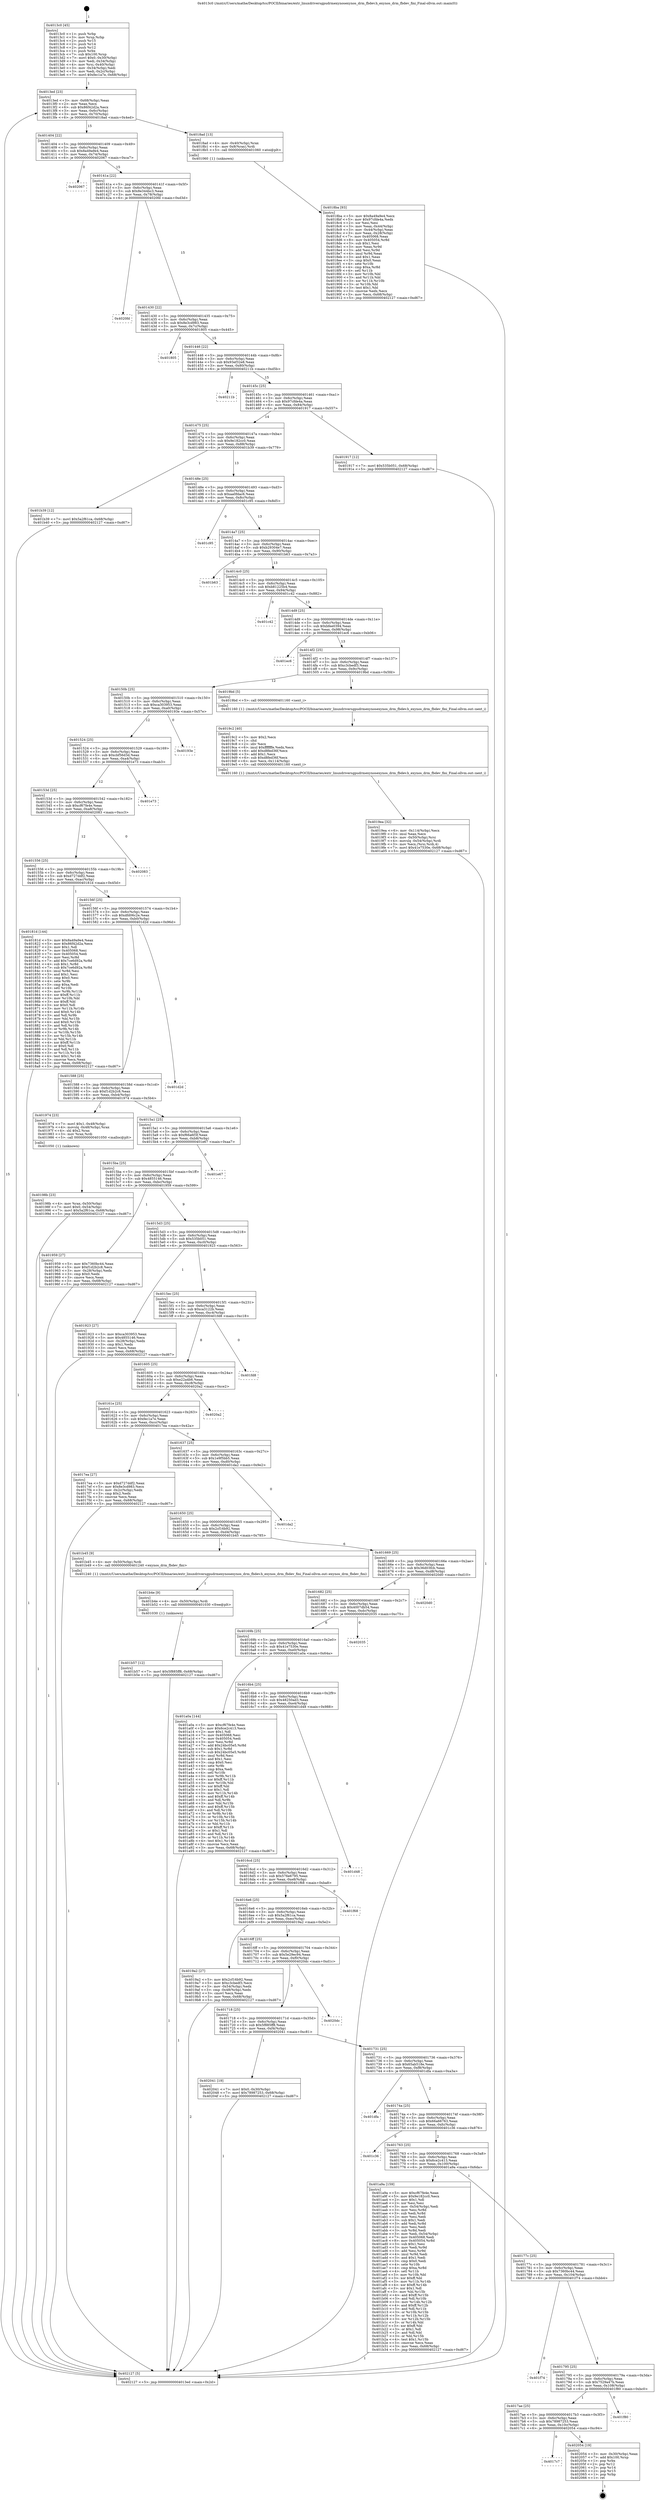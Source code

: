digraph "0x4013c0" {
  label = "0x4013c0 (/mnt/c/Users/mathe/Desktop/tcc/POCII/binaries/extr_linuxdriversgpudrmexynosexynos_drm_fbdev.h_exynos_drm_fbdev_fini_Final-ollvm.out::main(0))"
  labelloc = "t"
  node[shape=record]

  Entry [label="",width=0.3,height=0.3,shape=circle,fillcolor=black,style=filled]
  "0x4013ed" [label="{
     0x4013ed [23]\l
     | [instrs]\l
     &nbsp;&nbsp;0x4013ed \<+3\>: mov -0x68(%rbp),%eax\l
     &nbsp;&nbsp;0x4013f0 \<+2\>: mov %eax,%ecx\l
     &nbsp;&nbsp;0x4013f2 \<+6\>: sub $0x86f42d2a,%ecx\l
     &nbsp;&nbsp;0x4013f8 \<+3\>: mov %eax,-0x6c(%rbp)\l
     &nbsp;&nbsp;0x4013fb \<+3\>: mov %ecx,-0x70(%rbp)\l
     &nbsp;&nbsp;0x4013fe \<+6\>: je 00000000004018ad \<main+0x4ed\>\l
  }"]
  "0x4018ad" [label="{
     0x4018ad [13]\l
     | [instrs]\l
     &nbsp;&nbsp;0x4018ad \<+4\>: mov -0x40(%rbp),%rax\l
     &nbsp;&nbsp;0x4018b1 \<+4\>: mov 0x8(%rax),%rdi\l
     &nbsp;&nbsp;0x4018b5 \<+5\>: call 0000000000401060 \<atoi@plt\>\l
     | [calls]\l
     &nbsp;&nbsp;0x401060 \{1\} (unknown)\l
  }"]
  "0x401404" [label="{
     0x401404 [22]\l
     | [instrs]\l
     &nbsp;&nbsp;0x401404 \<+5\>: jmp 0000000000401409 \<main+0x49\>\l
     &nbsp;&nbsp;0x401409 \<+3\>: mov -0x6c(%rbp),%eax\l
     &nbsp;&nbsp;0x40140c \<+5\>: sub $0x8a49a9e4,%eax\l
     &nbsp;&nbsp;0x401411 \<+3\>: mov %eax,-0x74(%rbp)\l
     &nbsp;&nbsp;0x401414 \<+6\>: je 0000000000402067 \<main+0xca7\>\l
  }"]
  Exit [label="",width=0.3,height=0.3,shape=circle,fillcolor=black,style=filled,peripheries=2]
  "0x402067" [label="{
     0x402067\l
  }", style=dashed]
  "0x40141a" [label="{
     0x40141a [22]\l
     | [instrs]\l
     &nbsp;&nbsp;0x40141a \<+5\>: jmp 000000000040141f \<main+0x5f\>\l
     &nbsp;&nbsp;0x40141f \<+3\>: mov -0x6c(%rbp),%eax\l
     &nbsp;&nbsp;0x401422 \<+5\>: sub $0x8e344bc3,%eax\l
     &nbsp;&nbsp;0x401427 \<+3\>: mov %eax,-0x78(%rbp)\l
     &nbsp;&nbsp;0x40142a \<+6\>: je 00000000004020fd \<main+0xd3d\>\l
  }"]
  "0x4017c7" [label="{
     0x4017c7\l
  }", style=dashed]
  "0x4020fd" [label="{
     0x4020fd\l
  }", style=dashed]
  "0x401430" [label="{
     0x401430 [22]\l
     | [instrs]\l
     &nbsp;&nbsp;0x401430 \<+5\>: jmp 0000000000401435 \<main+0x75\>\l
     &nbsp;&nbsp;0x401435 \<+3\>: mov -0x6c(%rbp),%eax\l
     &nbsp;&nbsp;0x401438 \<+5\>: sub $0x8e3cd983,%eax\l
     &nbsp;&nbsp;0x40143d \<+3\>: mov %eax,-0x7c(%rbp)\l
     &nbsp;&nbsp;0x401440 \<+6\>: je 0000000000401805 \<main+0x445\>\l
  }"]
  "0x402054" [label="{
     0x402054 [19]\l
     | [instrs]\l
     &nbsp;&nbsp;0x402054 \<+3\>: mov -0x30(%rbp),%eax\l
     &nbsp;&nbsp;0x402057 \<+7\>: add $0x100,%rsp\l
     &nbsp;&nbsp;0x40205e \<+1\>: pop %rbx\l
     &nbsp;&nbsp;0x40205f \<+2\>: pop %r12\l
     &nbsp;&nbsp;0x402061 \<+2\>: pop %r14\l
     &nbsp;&nbsp;0x402063 \<+2\>: pop %r15\l
     &nbsp;&nbsp;0x402065 \<+1\>: pop %rbp\l
     &nbsp;&nbsp;0x402066 \<+1\>: ret\l
  }"]
  "0x401805" [label="{
     0x401805\l
  }", style=dashed]
  "0x401446" [label="{
     0x401446 [22]\l
     | [instrs]\l
     &nbsp;&nbsp;0x401446 \<+5\>: jmp 000000000040144b \<main+0x8b\>\l
     &nbsp;&nbsp;0x40144b \<+3\>: mov -0x6c(%rbp),%eax\l
     &nbsp;&nbsp;0x40144e \<+5\>: sub $0x93ef32e8,%eax\l
     &nbsp;&nbsp;0x401453 \<+3\>: mov %eax,-0x80(%rbp)\l
     &nbsp;&nbsp;0x401456 \<+6\>: je 000000000040211b \<main+0xd5b\>\l
  }"]
  "0x4017ae" [label="{
     0x4017ae [25]\l
     | [instrs]\l
     &nbsp;&nbsp;0x4017ae \<+5\>: jmp 00000000004017b3 \<main+0x3f3\>\l
     &nbsp;&nbsp;0x4017b3 \<+3\>: mov -0x6c(%rbp),%eax\l
     &nbsp;&nbsp;0x4017b6 \<+5\>: sub $0x78987253,%eax\l
     &nbsp;&nbsp;0x4017bb \<+6\>: mov %eax,-0x10c(%rbp)\l
     &nbsp;&nbsp;0x4017c1 \<+6\>: je 0000000000402054 \<main+0xc94\>\l
  }"]
  "0x40211b" [label="{
     0x40211b\l
  }", style=dashed]
  "0x40145c" [label="{
     0x40145c [25]\l
     | [instrs]\l
     &nbsp;&nbsp;0x40145c \<+5\>: jmp 0000000000401461 \<main+0xa1\>\l
     &nbsp;&nbsp;0x401461 \<+3\>: mov -0x6c(%rbp),%eax\l
     &nbsp;&nbsp;0x401464 \<+5\>: sub $0x97cfde4a,%eax\l
     &nbsp;&nbsp;0x401469 \<+6\>: mov %eax,-0x84(%rbp)\l
     &nbsp;&nbsp;0x40146f \<+6\>: je 0000000000401917 \<main+0x557\>\l
  }"]
  "0x401f80" [label="{
     0x401f80\l
  }", style=dashed]
  "0x401917" [label="{
     0x401917 [12]\l
     | [instrs]\l
     &nbsp;&nbsp;0x401917 \<+7\>: movl $0x535b051,-0x68(%rbp)\l
     &nbsp;&nbsp;0x40191e \<+5\>: jmp 0000000000402127 \<main+0xd67\>\l
  }"]
  "0x401475" [label="{
     0x401475 [25]\l
     | [instrs]\l
     &nbsp;&nbsp;0x401475 \<+5\>: jmp 000000000040147a \<main+0xba\>\l
     &nbsp;&nbsp;0x40147a \<+3\>: mov -0x6c(%rbp),%eax\l
     &nbsp;&nbsp;0x40147d \<+5\>: sub $0x9e182cc0,%eax\l
     &nbsp;&nbsp;0x401482 \<+6\>: mov %eax,-0x88(%rbp)\l
     &nbsp;&nbsp;0x401488 \<+6\>: je 0000000000401b39 \<main+0x779\>\l
  }"]
  "0x401795" [label="{
     0x401795 [25]\l
     | [instrs]\l
     &nbsp;&nbsp;0x401795 \<+5\>: jmp 000000000040179a \<main+0x3da\>\l
     &nbsp;&nbsp;0x40179a \<+3\>: mov -0x6c(%rbp),%eax\l
     &nbsp;&nbsp;0x40179d \<+5\>: sub $0x7529a47b,%eax\l
     &nbsp;&nbsp;0x4017a2 \<+6\>: mov %eax,-0x108(%rbp)\l
     &nbsp;&nbsp;0x4017a8 \<+6\>: je 0000000000401f80 \<main+0xbc0\>\l
  }"]
  "0x401b39" [label="{
     0x401b39 [12]\l
     | [instrs]\l
     &nbsp;&nbsp;0x401b39 \<+7\>: movl $0x5a2f61ca,-0x68(%rbp)\l
     &nbsp;&nbsp;0x401b40 \<+5\>: jmp 0000000000402127 \<main+0xd67\>\l
  }"]
  "0x40148e" [label="{
     0x40148e [25]\l
     | [instrs]\l
     &nbsp;&nbsp;0x40148e \<+5\>: jmp 0000000000401493 \<main+0xd3\>\l
     &nbsp;&nbsp;0x401493 \<+3\>: mov -0x6c(%rbp),%eax\l
     &nbsp;&nbsp;0x401496 \<+5\>: sub $0xaa0fdac6,%eax\l
     &nbsp;&nbsp;0x40149b \<+6\>: mov %eax,-0x8c(%rbp)\l
     &nbsp;&nbsp;0x4014a1 \<+6\>: je 0000000000401c95 \<main+0x8d5\>\l
  }"]
  "0x401f74" [label="{
     0x401f74\l
  }", style=dashed]
  "0x401c95" [label="{
     0x401c95\l
  }", style=dashed]
  "0x4014a7" [label="{
     0x4014a7 [25]\l
     | [instrs]\l
     &nbsp;&nbsp;0x4014a7 \<+5\>: jmp 00000000004014ac \<main+0xec\>\l
     &nbsp;&nbsp;0x4014ac \<+3\>: mov -0x6c(%rbp),%eax\l
     &nbsp;&nbsp;0x4014af \<+5\>: sub $0xb29304e7,%eax\l
     &nbsp;&nbsp;0x4014b4 \<+6\>: mov %eax,-0x90(%rbp)\l
     &nbsp;&nbsp;0x4014ba \<+6\>: je 0000000000401b63 \<main+0x7a3\>\l
  }"]
  "0x401b57" [label="{
     0x401b57 [12]\l
     | [instrs]\l
     &nbsp;&nbsp;0x401b57 \<+7\>: movl $0x5f885ff8,-0x68(%rbp)\l
     &nbsp;&nbsp;0x401b5e \<+5\>: jmp 0000000000402127 \<main+0xd67\>\l
  }"]
  "0x401b63" [label="{
     0x401b63\l
  }", style=dashed]
  "0x4014c0" [label="{
     0x4014c0 [25]\l
     | [instrs]\l
     &nbsp;&nbsp;0x4014c0 \<+5\>: jmp 00000000004014c5 \<main+0x105\>\l
     &nbsp;&nbsp;0x4014c5 \<+3\>: mov -0x6c(%rbp),%eax\l
     &nbsp;&nbsp;0x4014c8 \<+5\>: sub $0xb81225b4,%eax\l
     &nbsp;&nbsp;0x4014cd \<+6\>: mov %eax,-0x94(%rbp)\l
     &nbsp;&nbsp;0x4014d3 \<+6\>: je 0000000000401c42 \<main+0x882\>\l
  }"]
  "0x401b4e" [label="{
     0x401b4e [9]\l
     | [instrs]\l
     &nbsp;&nbsp;0x401b4e \<+4\>: mov -0x50(%rbp),%rdi\l
     &nbsp;&nbsp;0x401b52 \<+5\>: call 0000000000401030 \<free@plt\>\l
     | [calls]\l
     &nbsp;&nbsp;0x401030 \{1\} (unknown)\l
  }"]
  "0x401c42" [label="{
     0x401c42\l
  }", style=dashed]
  "0x4014d9" [label="{
     0x4014d9 [25]\l
     | [instrs]\l
     &nbsp;&nbsp;0x4014d9 \<+5\>: jmp 00000000004014de \<main+0x11e\>\l
     &nbsp;&nbsp;0x4014de \<+3\>: mov -0x6c(%rbp),%eax\l
     &nbsp;&nbsp;0x4014e1 \<+5\>: sub $0xbfee0394,%eax\l
     &nbsp;&nbsp;0x4014e6 \<+6\>: mov %eax,-0x98(%rbp)\l
     &nbsp;&nbsp;0x4014ec \<+6\>: je 0000000000401ec6 \<main+0xb06\>\l
  }"]
  "0x40177c" [label="{
     0x40177c [25]\l
     | [instrs]\l
     &nbsp;&nbsp;0x40177c \<+5\>: jmp 0000000000401781 \<main+0x3c1\>\l
     &nbsp;&nbsp;0x401781 \<+3\>: mov -0x6c(%rbp),%eax\l
     &nbsp;&nbsp;0x401784 \<+5\>: sub $0x7360bc44,%eax\l
     &nbsp;&nbsp;0x401789 \<+6\>: mov %eax,-0x104(%rbp)\l
     &nbsp;&nbsp;0x40178f \<+6\>: je 0000000000401f74 \<main+0xbb4\>\l
  }"]
  "0x401ec6" [label="{
     0x401ec6\l
  }", style=dashed]
  "0x4014f2" [label="{
     0x4014f2 [25]\l
     | [instrs]\l
     &nbsp;&nbsp;0x4014f2 \<+5\>: jmp 00000000004014f7 \<main+0x137\>\l
     &nbsp;&nbsp;0x4014f7 \<+3\>: mov -0x6c(%rbp),%eax\l
     &nbsp;&nbsp;0x4014fa \<+5\>: sub $0xc3cbedf3,%eax\l
     &nbsp;&nbsp;0x4014ff \<+6\>: mov %eax,-0x9c(%rbp)\l
     &nbsp;&nbsp;0x401505 \<+6\>: je 00000000004019bd \<main+0x5fd\>\l
  }"]
  "0x401a9a" [label="{
     0x401a9a [159]\l
     | [instrs]\l
     &nbsp;&nbsp;0x401a9a \<+5\>: mov $0xcf67fe4e,%eax\l
     &nbsp;&nbsp;0x401a9f \<+5\>: mov $0x9e182cc0,%ecx\l
     &nbsp;&nbsp;0x401aa4 \<+2\>: mov $0x1,%dl\l
     &nbsp;&nbsp;0x401aa6 \<+2\>: xor %esi,%esi\l
     &nbsp;&nbsp;0x401aa8 \<+3\>: mov -0x54(%rbp),%edi\l
     &nbsp;&nbsp;0x401aab \<+3\>: mov %esi,%r8d\l
     &nbsp;&nbsp;0x401aae \<+3\>: sub %edi,%r8d\l
     &nbsp;&nbsp;0x401ab1 \<+2\>: mov %esi,%edi\l
     &nbsp;&nbsp;0x401ab3 \<+3\>: sub $0x1,%edi\l
     &nbsp;&nbsp;0x401ab6 \<+3\>: add %edi,%r8d\l
     &nbsp;&nbsp;0x401ab9 \<+2\>: mov %esi,%edi\l
     &nbsp;&nbsp;0x401abb \<+3\>: sub %r8d,%edi\l
     &nbsp;&nbsp;0x401abe \<+3\>: mov %edi,-0x54(%rbp)\l
     &nbsp;&nbsp;0x401ac1 \<+7\>: mov 0x405068,%edi\l
     &nbsp;&nbsp;0x401ac8 \<+8\>: mov 0x405054,%r8d\l
     &nbsp;&nbsp;0x401ad0 \<+3\>: sub $0x1,%esi\l
     &nbsp;&nbsp;0x401ad3 \<+3\>: mov %edi,%r9d\l
     &nbsp;&nbsp;0x401ad6 \<+3\>: add %esi,%r9d\l
     &nbsp;&nbsp;0x401ad9 \<+4\>: imul %r9d,%edi\l
     &nbsp;&nbsp;0x401add \<+3\>: and $0x1,%edi\l
     &nbsp;&nbsp;0x401ae0 \<+3\>: cmp $0x0,%edi\l
     &nbsp;&nbsp;0x401ae3 \<+4\>: sete %r10b\l
     &nbsp;&nbsp;0x401ae7 \<+4\>: cmp $0xa,%r8d\l
     &nbsp;&nbsp;0x401aeb \<+4\>: setl %r11b\l
     &nbsp;&nbsp;0x401aef \<+3\>: mov %r10b,%bl\l
     &nbsp;&nbsp;0x401af2 \<+3\>: xor $0xff,%bl\l
     &nbsp;&nbsp;0x401af5 \<+3\>: mov %r11b,%r14b\l
     &nbsp;&nbsp;0x401af8 \<+4\>: xor $0xff,%r14b\l
     &nbsp;&nbsp;0x401afc \<+3\>: xor $0x1,%dl\l
     &nbsp;&nbsp;0x401aff \<+3\>: mov %bl,%r15b\l
     &nbsp;&nbsp;0x401b02 \<+4\>: and $0xff,%r15b\l
     &nbsp;&nbsp;0x401b06 \<+3\>: and %dl,%r10b\l
     &nbsp;&nbsp;0x401b09 \<+3\>: mov %r14b,%r12b\l
     &nbsp;&nbsp;0x401b0c \<+4\>: and $0xff,%r12b\l
     &nbsp;&nbsp;0x401b10 \<+3\>: and %dl,%r11b\l
     &nbsp;&nbsp;0x401b13 \<+3\>: or %r10b,%r15b\l
     &nbsp;&nbsp;0x401b16 \<+3\>: or %r11b,%r12b\l
     &nbsp;&nbsp;0x401b19 \<+3\>: xor %r12b,%r15b\l
     &nbsp;&nbsp;0x401b1c \<+3\>: or %r14b,%bl\l
     &nbsp;&nbsp;0x401b1f \<+3\>: xor $0xff,%bl\l
     &nbsp;&nbsp;0x401b22 \<+3\>: or $0x1,%dl\l
     &nbsp;&nbsp;0x401b25 \<+2\>: and %dl,%bl\l
     &nbsp;&nbsp;0x401b27 \<+3\>: or %bl,%r15b\l
     &nbsp;&nbsp;0x401b2a \<+4\>: test $0x1,%r15b\l
     &nbsp;&nbsp;0x401b2e \<+3\>: cmovne %ecx,%eax\l
     &nbsp;&nbsp;0x401b31 \<+3\>: mov %eax,-0x68(%rbp)\l
     &nbsp;&nbsp;0x401b34 \<+5\>: jmp 0000000000402127 \<main+0xd67\>\l
  }"]
  "0x4019bd" [label="{
     0x4019bd [5]\l
     | [instrs]\l
     &nbsp;&nbsp;0x4019bd \<+5\>: call 0000000000401160 \<next_i\>\l
     | [calls]\l
     &nbsp;&nbsp;0x401160 \{1\} (/mnt/c/Users/mathe/Desktop/tcc/POCII/binaries/extr_linuxdriversgpudrmexynosexynos_drm_fbdev.h_exynos_drm_fbdev_fini_Final-ollvm.out::next_i)\l
  }"]
  "0x40150b" [label="{
     0x40150b [25]\l
     | [instrs]\l
     &nbsp;&nbsp;0x40150b \<+5\>: jmp 0000000000401510 \<main+0x150\>\l
     &nbsp;&nbsp;0x401510 \<+3\>: mov -0x6c(%rbp),%eax\l
     &nbsp;&nbsp;0x401513 \<+5\>: sub $0xca303953,%eax\l
     &nbsp;&nbsp;0x401518 \<+6\>: mov %eax,-0xa0(%rbp)\l
     &nbsp;&nbsp;0x40151e \<+6\>: je 000000000040193e \<main+0x57e\>\l
  }"]
  "0x401763" [label="{
     0x401763 [25]\l
     | [instrs]\l
     &nbsp;&nbsp;0x401763 \<+5\>: jmp 0000000000401768 \<main+0x3a8\>\l
     &nbsp;&nbsp;0x401768 \<+3\>: mov -0x6c(%rbp),%eax\l
     &nbsp;&nbsp;0x40176b \<+5\>: sub $0x6ce2c413,%eax\l
     &nbsp;&nbsp;0x401770 \<+6\>: mov %eax,-0x100(%rbp)\l
     &nbsp;&nbsp;0x401776 \<+6\>: je 0000000000401a9a \<main+0x6da\>\l
  }"]
  "0x40193e" [label="{
     0x40193e\l
  }", style=dashed]
  "0x401524" [label="{
     0x401524 [25]\l
     | [instrs]\l
     &nbsp;&nbsp;0x401524 \<+5\>: jmp 0000000000401529 \<main+0x169\>\l
     &nbsp;&nbsp;0x401529 \<+3\>: mov -0x6c(%rbp),%eax\l
     &nbsp;&nbsp;0x40152c \<+5\>: sub $0xcbf56d3d,%eax\l
     &nbsp;&nbsp;0x401531 \<+6\>: mov %eax,-0xa4(%rbp)\l
     &nbsp;&nbsp;0x401537 \<+6\>: je 0000000000401e73 \<main+0xab3\>\l
  }"]
  "0x401c36" [label="{
     0x401c36\l
  }", style=dashed]
  "0x401e73" [label="{
     0x401e73\l
  }", style=dashed]
  "0x40153d" [label="{
     0x40153d [25]\l
     | [instrs]\l
     &nbsp;&nbsp;0x40153d \<+5\>: jmp 0000000000401542 \<main+0x182\>\l
     &nbsp;&nbsp;0x401542 \<+3\>: mov -0x6c(%rbp),%eax\l
     &nbsp;&nbsp;0x401545 \<+5\>: sub $0xcf67fe4e,%eax\l
     &nbsp;&nbsp;0x40154a \<+6\>: mov %eax,-0xa8(%rbp)\l
     &nbsp;&nbsp;0x401550 \<+6\>: je 0000000000402083 \<main+0xcc3\>\l
  }"]
  "0x40174a" [label="{
     0x40174a [25]\l
     | [instrs]\l
     &nbsp;&nbsp;0x40174a \<+5\>: jmp 000000000040174f \<main+0x38f\>\l
     &nbsp;&nbsp;0x40174f \<+3\>: mov -0x6c(%rbp),%eax\l
     &nbsp;&nbsp;0x401752 \<+5\>: sub $0x66a66763,%eax\l
     &nbsp;&nbsp;0x401757 \<+6\>: mov %eax,-0xfc(%rbp)\l
     &nbsp;&nbsp;0x40175d \<+6\>: je 0000000000401c36 \<main+0x876\>\l
  }"]
  "0x402083" [label="{
     0x402083\l
  }", style=dashed]
  "0x401556" [label="{
     0x401556 [25]\l
     | [instrs]\l
     &nbsp;&nbsp;0x401556 \<+5\>: jmp 000000000040155b \<main+0x19b\>\l
     &nbsp;&nbsp;0x40155b \<+3\>: mov -0x6c(%rbp),%eax\l
     &nbsp;&nbsp;0x40155e \<+5\>: sub $0xd727ddf2,%eax\l
     &nbsp;&nbsp;0x401563 \<+6\>: mov %eax,-0xac(%rbp)\l
     &nbsp;&nbsp;0x401569 \<+6\>: je 000000000040181d \<main+0x45d\>\l
  }"]
  "0x401dfa" [label="{
     0x401dfa\l
  }", style=dashed]
  "0x40181d" [label="{
     0x40181d [144]\l
     | [instrs]\l
     &nbsp;&nbsp;0x40181d \<+5\>: mov $0x8a49a9e4,%eax\l
     &nbsp;&nbsp;0x401822 \<+5\>: mov $0x86f42d2a,%ecx\l
     &nbsp;&nbsp;0x401827 \<+2\>: mov $0x1,%dl\l
     &nbsp;&nbsp;0x401829 \<+7\>: mov 0x405068,%esi\l
     &nbsp;&nbsp;0x401830 \<+7\>: mov 0x405054,%edi\l
     &nbsp;&nbsp;0x401837 \<+3\>: mov %esi,%r8d\l
     &nbsp;&nbsp;0x40183a \<+7\>: add $0x7ce6d92a,%r8d\l
     &nbsp;&nbsp;0x401841 \<+4\>: sub $0x1,%r8d\l
     &nbsp;&nbsp;0x401845 \<+7\>: sub $0x7ce6d92a,%r8d\l
     &nbsp;&nbsp;0x40184c \<+4\>: imul %r8d,%esi\l
     &nbsp;&nbsp;0x401850 \<+3\>: and $0x1,%esi\l
     &nbsp;&nbsp;0x401853 \<+3\>: cmp $0x0,%esi\l
     &nbsp;&nbsp;0x401856 \<+4\>: sete %r9b\l
     &nbsp;&nbsp;0x40185a \<+3\>: cmp $0xa,%edi\l
     &nbsp;&nbsp;0x40185d \<+4\>: setl %r10b\l
     &nbsp;&nbsp;0x401861 \<+3\>: mov %r9b,%r11b\l
     &nbsp;&nbsp;0x401864 \<+4\>: xor $0xff,%r11b\l
     &nbsp;&nbsp;0x401868 \<+3\>: mov %r10b,%bl\l
     &nbsp;&nbsp;0x40186b \<+3\>: xor $0xff,%bl\l
     &nbsp;&nbsp;0x40186e \<+3\>: xor $0x0,%dl\l
     &nbsp;&nbsp;0x401871 \<+3\>: mov %r11b,%r14b\l
     &nbsp;&nbsp;0x401874 \<+4\>: and $0x0,%r14b\l
     &nbsp;&nbsp;0x401878 \<+3\>: and %dl,%r9b\l
     &nbsp;&nbsp;0x40187b \<+3\>: mov %bl,%r15b\l
     &nbsp;&nbsp;0x40187e \<+4\>: and $0x0,%r15b\l
     &nbsp;&nbsp;0x401882 \<+3\>: and %dl,%r10b\l
     &nbsp;&nbsp;0x401885 \<+3\>: or %r9b,%r14b\l
     &nbsp;&nbsp;0x401888 \<+3\>: or %r10b,%r15b\l
     &nbsp;&nbsp;0x40188b \<+3\>: xor %r15b,%r14b\l
     &nbsp;&nbsp;0x40188e \<+3\>: or %bl,%r11b\l
     &nbsp;&nbsp;0x401891 \<+4\>: xor $0xff,%r11b\l
     &nbsp;&nbsp;0x401895 \<+3\>: or $0x0,%dl\l
     &nbsp;&nbsp;0x401898 \<+3\>: and %dl,%r11b\l
     &nbsp;&nbsp;0x40189b \<+3\>: or %r11b,%r14b\l
     &nbsp;&nbsp;0x40189e \<+4\>: test $0x1,%r14b\l
     &nbsp;&nbsp;0x4018a2 \<+3\>: cmovne %ecx,%eax\l
     &nbsp;&nbsp;0x4018a5 \<+3\>: mov %eax,-0x68(%rbp)\l
     &nbsp;&nbsp;0x4018a8 \<+5\>: jmp 0000000000402127 \<main+0xd67\>\l
  }"]
  "0x40156f" [label="{
     0x40156f [25]\l
     | [instrs]\l
     &nbsp;&nbsp;0x40156f \<+5\>: jmp 0000000000401574 \<main+0x1b4\>\l
     &nbsp;&nbsp;0x401574 \<+3\>: mov -0x6c(%rbp),%eax\l
     &nbsp;&nbsp;0x401577 \<+5\>: sub $0xdfd06c2e,%eax\l
     &nbsp;&nbsp;0x40157c \<+6\>: mov %eax,-0xb0(%rbp)\l
     &nbsp;&nbsp;0x401582 \<+6\>: je 0000000000401d2d \<main+0x96d\>\l
  }"]
  "0x401731" [label="{
     0x401731 [25]\l
     | [instrs]\l
     &nbsp;&nbsp;0x401731 \<+5\>: jmp 0000000000401736 \<main+0x376\>\l
     &nbsp;&nbsp;0x401736 \<+3\>: mov -0x6c(%rbp),%eax\l
     &nbsp;&nbsp;0x401739 \<+5\>: sub $0x65ab518e,%eax\l
     &nbsp;&nbsp;0x40173e \<+6\>: mov %eax,-0xf8(%rbp)\l
     &nbsp;&nbsp;0x401744 \<+6\>: je 0000000000401dfa \<main+0xa3a\>\l
  }"]
  "0x401d2d" [label="{
     0x401d2d\l
  }", style=dashed]
  "0x401588" [label="{
     0x401588 [25]\l
     | [instrs]\l
     &nbsp;&nbsp;0x401588 \<+5\>: jmp 000000000040158d \<main+0x1cd\>\l
     &nbsp;&nbsp;0x40158d \<+3\>: mov -0x6c(%rbp),%eax\l
     &nbsp;&nbsp;0x401590 \<+5\>: sub $0xf1d2b2c8,%eax\l
     &nbsp;&nbsp;0x401595 \<+6\>: mov %eax,-0xb4(%rbp)\l
     &nbsp;&nbsp;0x40159b \<+6\>: je 0000000000401974 \<main+0x5b4\>\l
  }"]
  "0x402041" [label="{
     0x402041 [19]\l
     | [instrs]\l
     &nbsp;&nbsp;0x402041 \<+7\>: movl $0x0,-0x30(%rbp)\l
     &nbsp;&nbsp;0x402048 \<+7\>: movl $0x78987253,-0x68(%rbp)\l
     &nbsp;&nbsp;0x40204f \<+5\>: jmp 0000000000402127 \<main+0xd67\>\l
  }"]
  "0x401974" [label="{
     0x401974 [23]\l
     | [instrs]\l
     &nbsp;&nbsp;0x401974 \<+7\>: movl $0x1,-0x48(%rbp)\l
     &nbsp;&nbsp;0x40197b \<+4\>: movslq -0x48(%rbp),%rax\l
     &nbsp;&nbsp;0x40197f \<+4\>: shl $0x2,%rax\l
     &nbsp;&nbsp;0x401983 \<+3\>: mov %rax,%rdi\l
     &nbsp;&nbsp;0x401986 \<+5\>: call 0000000000401050 \<malloc@plt\>\l
     | [calls]\l
     &nbsp;&nbsp;0x401050 \{1\} (unknown)\l
  }"]
  "0x4015a1" [label="{
     0x4015a1 [25]\l
     | [instrs]\l
     &nbsp;&nbsp;0x4015a1 \<+5\>: jmp 00000000004015a6 \<main+0x1e6\>\l
     &nbsp;&nbsp;0x4015a6 \<+3\>: mov -0x6c(%rbp),%eax\l
     &nbsp;&nbsp;0x4015a9 \<+5\>: sub $0xf66a6f3f,%eax\l
     &nbsp;&nbsp;0x4015ae \<+6\>: mov %eax,-0xb8(%rbp)\l
     &nbsp;&nbsp;0x4015b4 \<+6\>: je 0000000000401e67 \<main+0xaa7\>\l
  }"]
  "0x401718" [label="{
     0x401718 [25]\l
     | [instrs]\l
     &nbsp;&nbsp;0x401718 \<+5\>: jmp 000000000040171d \<main+0x35d\>\l
     &nbsp;&nbsp;0x40171d \<+3\>: mov -0x6c(%rbp),%eax\l
     &nbsp;&nbsp;0x401720 \<+5\>: sub $0x5f885ff8,%eax\l
     &nbsp;&nbsp;0x401725 \<+6\>: mov %eax,-0xf4(%rbp)\l
     &nbsp;&nbsp;0x40172b \<+6\>: je 0000000000402041 \<main+0xc81\>\l
  }"]
  "0x401e67" [label="{
     0x401e67\l
  }", style=dashed]
  "0x4015ba" [label="{
     0x4015ba [25]\l
     | [instrs]\l
     &nbsp;&nbsp;0x4015ba \<+5\>: jmp 00000000004015bf \<main+0x1ff\>\l
     &nbsp;&nbsp;0x4015bf \<+3\>: mov -0x6c(%rbp),%eax\l
     &nbsp;&nbsp;0x4015c2 \<+5\>: sub $0x4855146,%eax\l
     &nbsp;&nbsp;0x4015c7 \<+6\>: mov %eax,-0xbc(%rbp)\l
     &nbsp;&nbsp;0x4015cd \<+6\>: je 0000000000401959 \<main+0x599\>\l
  }"]
  "0x4020dc" [label="{
     0x4020dc\l
  }", style=dashed]
  "0x401959" [label="{
     0x401959 [27]\l
     | [instrs]\l
     &nbsp;&nbsp;0x401959 \<+5\>: mov $0x7360bc44,%eax\l
     &nbsp;&nbsp;0x40195e \<+5\>: mov $0xf1d2b2c8,%ecx\l
     &nbsp;&nbsp;0x401963 \<+3\>: mov -0x28(%rbp),%edx\l
     &nbsp;&nbsp;0x401966 \<+3\>: cmp $0x0,%edx\l
     &nbsp;&nbsp;0x401969 \<+3\>: cmove %ecx,%eax\l
     &nbsp;&nbsp;0x40196c \<+3\>: mov %eax,-0x68(%rbp)\l
     &nbsp;&nbsp;0x40196f \<+5\>: jmp 0000000000402127 \<main+0xd67\>\l
  }"]
  "0x4015d3" [label="{
     0x4015d3 [25]\l
     | [instrs]\l
     &nbsp;&nbsp;0x4015d3 \<+5\>: jmp 00000000004015d8 \<main+0x218\>\l
     &nbsp;&nbsp;0x4015d8 \<+3\>: mov -0x6c(%rbp),%eax\l
     &nbsp;&nbsp;0x4015db \<+5\>: sub $0x535b051,%eax\l
     &nbsp;&nbsp;0x4015e0 \<+6\>: mov %eax,-0xc0(%rbp)\l
     &nbsp;&nbsp;0x4015e6 \<+6\>: je 0000000000401923 \<main+0x563\>\l
  }"]
  "0x4019ea" [label="{
     0x4019ea [32]\l
     | [instrs]\l
     &nbsp;&nbsp;0x4019ea \<+6\>: mov -0x114(%rbp),%ecx\l
     &nbsp;&nbsp;0x4019f0 \<+3\>: imul %eax,%ecx\l
     &nbsp;&nbsp;0x4019f3 \<+4\>: mov -0x50(%rbp),%rsi\l
     &nbsp;&nbsp;0x4019f7 \<+4\>: movslq -0x54(%rbp),%rdi\l
     &nbsp;&nbsp;0x4019fb \<+3\>: mov %ecx,(%rsi,%rdi,4)\l
     &nbsp;&nbsp;0x4019fe \<+7\>: movl $0x41e7530e,-0x68(%rbp)\l
     &nbsp;&nbsp;0x401a05 \<+5\>: jmp 0000000000402127 \<main+0xd67\>\l
  }"]
  "0x401923" [label="{
     0x401923 [27]\l
     | [instrs]\l
     &nbsp;&nbsp;0x401923 \<+5\>: mov $0xca303953,%eax\l
     &nbsp;&nbsp;0x401928 \<+5\>: mov $0x4855146,%ecx\l
     &nbsp;&nbsp;0x40192d \<+3\>: mov -0x28(%rbp),%edx\l
     &nbsp;&nbsp;0x401930 \<+3\>: cmp $0x1,%edx\l
     &nbsp;&nbsp;0x401933 \<+3\>: cmovl %ecx,%eax\l
     &nbsp;&nbsp;0x401936 \<+3\>: mov %eax,-0x68(%rbp)\l
     &nbsp;&nbsp;0x401939 \<+5\>: jmp 0000000000402127 \<main+0xd67\>\l
  }"]
  "0x4015ec" [label="{
     0x4015ec [25]\l
     | [instrs]\l
     &nbsp;&nbsp;0x4015ec \<+5\>: jmp 00000000004015f1 \<main+0x231\>\l
     &nbsp;&nbsp;0x4015f1 \<+3\>: mov -0x6c(%rbp),%eax\l
     &nbsp;&nbsp;0x4015f4 \<+5\>: sub $0xca3122b,%eax\l
     &nbsp;&nbsp;0x4015f9 \<+6\>: mov %eax,-0xc4(%rbp)\l
     &nbsp;&nbsp;0x4015ff \<+6\>: je 0000000000401fd8 \<main+0xc18\>\l
  }"]
  "0x4019c2" [label="{
     0x4019c2 [40]\l
     | [instrs]\l
     &nbsp;&nbsp;0x4019c2 \<+5\>: mov $0x2,%ecx\l
     &nbsp;&nbsp;0x4019c7 \<+1\>: cltd\l
     &nbsp;&nbsp;0x4019c8 \<+2\>: idiv %ecx\l
     &nbsp;&nbsp;0x4019ca \<+6\>: imul $0xfffffffe,%edx,%ecx\l
     &nbsp;&nbsp;0x4019d0 \<+6\>: add $0xd8fed36f,%ecx\l
     &nbsp;&nbsp;0x4019d6 \<+3\>: add $0x1,%ecx\l
     &nbsp;&nbsp;0x4019d9 \<+6\>: sub $0xd8fed36f,%ecx\l
     &nbsp;&nbsp;0x4019df \<+6\>: mov %ecx,-0x114(%rbp)\l
     &nbsp;&nbsp;0x4019e5 \<+5\>: call 0000000000401160 \<next_i\>\l
     | [calls]\l
     &nbsp;&nbsp;0x401160 \{1\} (/mnt/c/Users/mathe/Desktop/tcc/POCII/binaries/extr_linuxdriversgpudrmexynosexynos_drm_fbdev.h_exynos_drm_fbdev_fini_Final-ollvm.out::next_i)\l
  }"]
  "0x401fd8" [label="{
     0x401fd8\l
  }", style=dashed]
  "0x401605" [label="{
     0x401605 [25]\l
     | [instrs]\l
     &nbsp;&nbsp;0x401605 \<+5\>: jmp 000000000040160a \<main+0x24a\>\l
     &nbsp;&nbsp;0x40160a \<+3\>: mov -0x6c(%rbp),%eax\l
     &nbsp;&nbsp;0x40160d \<+5\>: sub $0xe22a4b6,%eax\l
     &nbsp;&nbsp;0x401612 \<+6\>: mov %eax,-0xc8(%rbp)\l
     &nbsp;&nbsp;0x401618 \<+6\>: je 00000000004020a2 \<main+0xce2\>\l
  }"]
  "0x4016ff" [label="{
     0x4016ff [25]\l
     | [instrs]\l
     &nbsp;&nbsp;0x4016ff \<+5\>: jmp 0000000000401704 \<main+0x344\>\l
     &nbsp;&nbsp;0x401704 \<+3\>: mov -0x6c(%rbp),%eax\l
     &nbsp;&nbsp;0x401707 \<+5\>: sub $0x5e29ec94,%eax\l
     &nbsp;&nbsp;0x40170c \<+6\>: mov %eax,-0xf0(%rbp)\l
     &nbsp;&nbsp;0x401712 \<+6\>: je 00000000004020dc \<main+0xd1c\>\l
  }"]
  "0x4020a2" [label="{
     0x4020a2\l
  }", style=dashed]
  "0x40161e" [label="{
     0x40161e [25]\l
     | [instrs]\l
     &nbsp;&nbsp;0x40161e \<+5\>: jmp 0000000000401623 \<main+0x263\>\l
     &nbsp;&nbsp;0x401623 \<+3\>: mov -0x6c(%rbp),%eax\l
     &nbsp;&nbsp;0x401626 \<+5\>: sub $0xfec1a7e,%eax\l
     &nbsp;&nbsp;0x40162b \<+6\>: mov %eax,-0xcc(%rbp)\l
     &nbsp;&nbsp;0x401631 \<+6\>: je 00000000004017ea \<main+0x42a\>\l
  }"]
  "0x4019a2" [label="{
     0x4019a2 [27]\l
     | [instrs]\l
     &nbsp;&nbsp;0x4019a2 \<+5\>: mov $0x2cf16b92,%eax\l
     &nbsp;&nbsp;0x4019a7 \<+5\>: mov $0xc3cbedf3,%ecx\l
     &nbsp;&nbsp;0x4019ac \<+3\>: mov -0x54(%rbp),%edx\l
     &nbsp;&nbsp;0x4019af \<+3\>: cmp -0x48(%rbp),%edx\l
     &nbsp;&nbsp;0x4019b2 \<+3\>: cmovl %ecx,%eax\l
     &nbsp;&nbsp;0x4019b5 \<+3\>: mov %eax,-0x68(%rbp)\l
     &nbsp;&nbsp;0x4019b8 \<+5\>: jmp 0000000000402127 \<main+0xd67\>\l
  }"]
  "0x4017ea" [label="{
     0x4017ea [27]\l
     | [instrs]\l
     &nbsp;&nbsp;0x4017ea \<+5\>: mov $0xd727ddf2,%eax\l
     &nbsp;&nbsp;0x4017ef \<+5\>: mov $0x8e3cd983,%ecx\l
     &nbsp;&nbsp;0x4017f4 \<+3\>: mov -0x2c(%rbp),%edx\l
     &nbsp;&nbsp;0x4017f7 \<+3\>: cmp $0x2,%edx\l
     &nbsp;&nbsp;0x4017fa \<+3\>: cmovne %ecx,%eax\l
     &nbsp;&nbsp;0x4017fd \<+3\>: mov %eax,-0x68(%rbp)\l
     &nbsp;&nbsp;0x401800 \<+5\>: jmp 0000000000402127 \<main+0xd67\>\l
  }"]
  "0x401637" [label="{
     0x401637 [25]\l
     | [instrs]\l
     &nbsp;&nbsp;0x401637 \<+5\>: jmp 000000000040163c \<main+0x27c\>\l
     &nbsp;&nbsp;0x40163c \<+3\>: mov -0x6c(%rbp),%eax\l
     &nbsp;&nbsp;0x40163f \<+5\>: sub $0x1e9f5bb5,%eax\l
     &nbsp;&nbsp;0x401644 \<+6\>: mov %eax,-0xd0(%rbp)\l
     &nbsp;&nbsp;0x40164a \<+6\>: je 0000000000401da2 \<main+0x9e2\>\l
  }"]
  "0x402127" [label="{
     0x402127 [5]\l
     | [instrs]\l
     &nbsp;&nbsp;0x402127 \<+5\>: jmp 00000000004013ed \<main+0x2d\>\l
  }"]
  "0x4013c0" [label="{
     0x4013c0 [45]\l
     | [instrs]\l
     &nbsp;&nbsp;0x4013c0 \<+1\>: push %rbp\l
     &nbsp;&nbsp;0x4013c1 \<+3\>: mov %rsp,%rbp\l
     &nbsp;&nbsp;0x4013c4 \<+2\>: push %r15\l
     &nbsp;&nbsp;0x4013c6 \<+2\>: push %r14\l
     &nbsp;&nbsp;0x4013c8 \<+2\>: push %r12\l
     &nbsp;&nbsp;0x4013ca \<+1\>: push %rbx\l
     &nbsp;&nbsp;0x4013cb \<+7\>: sub $0x100,%rsp\l
     &nbsp;&nbsp;0x4013d2 \<+7\>: movl $0x0,-0x30(%rbp)\l
     &nbsp;&nbsp;0x4013d9 \<+3\>: mov %edi,-0x34(%rbp)\l
     &nbsp;&nbsp;0x4013dc \<+4\>: mov %rsi,-0x40(%rbp)\l
     &nbsp;&nbsp;0x4013e0 \<+3\>: mov -0x34(%rbp),%edi\l
     &nbsp;&nbsp;0x4013e3 \<+3\>: mov %edi,-0x2c(%rbp)\l
     &nbsp;&nbsp;0x4013e6 \<+7\>: movl $0xfec1a7e,-0x68(%rbp)\l
  }"]
  "0x4018ba" [label="{
     0x4018ba [93]\l
     | [instrs]\l
     &nbsp;&nbsp;0x4018ba \<+5\>: mov $0x8a49a9e4,%ecx\l
     &nbsp;&nbsp;0x4018bf \<+5\>: mov $0x97cfde4a,%edx\l
     &nbsp;&nbsp;0x4018c4 \<+2\>: xor %esi,%esi\l
     &nbsp;&nbsp;0x4018c6 \<+3\>: mov %eax,-0x44(%rbp)\l
     &nbsp;&nbsp;0x4018c9 \<+3\>: mov -0x44(%rbp),%eax\l
     &nbsp;&nbsp;0x4018cc \<+3\>: mov %eax,-0x28(%rbp)\l
     &nbsp;&nbsp;0x4018cf \<+7\>: mov 0x405068,%eax\l
     &nbsp;&nbsp;0x4018d6 \<+8\>: mov 0x405054,%r8d\l
     &nbsp;&nbsp;0x4018de \<+3\>: sub $0x1,%esi\l
     &nbsp;&nbsp;0x4018e1 \<+3\>: mov %eax,%r9d\l
     &nbsp;&nbsp;0x4018e4 \<+3\>: add %esi,%r9d\l
     &nbsp;&nbsp;0x4018e7 \<+4\>: imul %r9d,%eax\l
     &nbsp;&nbsp;0x4018eb \<+3\>: and $0x1,%eax\l
     &nbsp;&nbsp;0x4018ee \<+3\>: cmp $0x0,%eax\l
     &nbsp;&nbsp;0x4018f1 \<+4\>: sete %r10b\l
     &nbsp;&nbsp;0x4018f5 \<+4\>: cmp $0xa,%r8d\l
     &nbsp;&nbsp;0x4018f9 \<+4\>: setl %r11b\l
     &nbsp;&nbsp;0x4018fd \<+3\>: mov %r10b,%bl\l
     &nbsp;&nbsp;0x401900 \<+3\>: and %r11b,%bl\l
     &nbsp;&nbsp;0x401903 \<+3\>: xor %r11b,%r10b\l
     &nbsp;&nbsp;0x401906 \<+3\>: or %r10b,%bl\l
     &nbsp;&nbsp;0x401909 \<+3\>: test $0x1,%bl\l
     &nbsp;&nbsp;0x40190c \<+3\>: cmovne %edx,%ecx\l
     &nbsp;&nbsp;0x40190f \<+3\>: mov %ecx,-0x68(%rbp)\l
     &nbsp;&nbsp;0x401912 \<+5\>: jmp 0000000000402127 \<main+0xd67\>\l
  }"]
  "0x40198b" [label="{
     0x40198b [23]\l
     | [instrs]\l
     &nbsp;&nbsp;0x40198b \<+4\>: mov %rax,-0x50(%rbp)\l
     &nbsp;&nbsp;0x40198f \<+7\>: movl $0x0,-0x54(%rbp)\l
     &nbsp;&nbsp;0x401996 \<+7\>: movl $0x5a2f61ca,-0x68(%rbp)\l
     &nbsp;&nbsp;0x40199d \<+5\>: jmp 0000000000402127 \<main+0xd67\>\l
  }"]
  "0x4016e6" [label="{
     0x4016e6 [25]\l
     | [instrs]\l
     &nbsp;&nbsp;0x4016e6 \<+5\>: jmp 00000000004016eb \<main+0x32b\>\l
     &nbsp;&nbsp;0x4016eb \<+3\>: mov -0x6c(%rbp),%eax\l
     &nbsp;&nbsp;0x4016ee \<+5\>: sub $0x5a2f61ca,%eax\l
     &nbsp;&nbsp;0x4016f3 \<+6\>: mov %eax,-0xec(%rbp)\l
     &nbsp;&nbsp;0x4016f9 \<+6\>: je 00000000004019a2 \<main+0x5e2\>\l
  }"]
  "0x401da2" [label="{
     0x401da2\l
  }", style=dashed]
  "0x401650" [label="{
     0x401650 [25]\l
     | [instrs]\l
     &nbsp;&nbsp;0x401650 \<+5\>: jmp 0000000000401655 \<main+0x295\>\l
     &nbsp;&nbsp;0x401655 \<+3\>: mov -0x6c(%rbp),%eax\l
     &nbsp;&nbsp;0x401658 \<+5\>: sub $0x2cf16b92,%eax\l
     &nbsp;&nbsp;0x40165d \<+6\>: mov %eax,-0xd4(%rbp)\l
     &nbsp;&nbsp;0x401663 \<+6\>: je 0000000000401b45 \<main+0x785\>\l
  }"]
  "0x401f68" [label="{
     0x401f68\l
  }", style=dashed]
  "0x401b45" [label="{
     0x401b45 [9]\l
     | [instrs]\l
     &nbsp;&nbsp;0x401b45 \<+4\>: mov -0x50(%rbp),%rdi\l
     &nbsp;&nbsp;0x401b49 \<+5\>: call 0000000000401240 \<exynos_drm_fbdev_fini\>\l
     | [calls]\l
     &nbsp;&nbsp;0x401240 \{1\} (/mnt/c/Users/mathe/Desktop/tcc/POCII/binaries/extr_linuxdriversgpudrmexynosexynos_drm_fbdev.h_exynos_drm_fbdev_fini_Final-ollvm.out::exynos_drm_fbdev_fini)\l
  }"]
  "0x401669" [label="{
     0x401669 [25]\l
     | [instrs]\l
     &nbsp;&nbsp;0x401669 \<+5\>: jmp 000000000040166e \<main+0x2ae\>\l
     &nbsp;&nbsp;0x40166e \<+3\>: mov -0x6c(%rbp),%eax\l
     &nbsp;&nbsp;0x401671 \<+5\>: sub $0x36d03fcb,%eax\l
     &nbsp;&nbsp;0x401676 \<+6\>: mov %eax,-0xd8(%rbp)\l
     &nbsp;&nbsp;0x40167c \<+6\>: je 00000000004020d0 \<main+0xd10\>\l
  }"]
  "0x4016cd" [label="{
     0x4016cd [25]\l
     | [instrs]\l
     &nbsp;&nbsp;0x4016cd \<+5\>: jmp 00000000004016d2 \<main+0x312\>\l
     &nbsp;&nbsp;0x4016d2 \<+3\>: mov -0x6c(%rbp),%eax\l
     &nbsp;&nbsp;0x4016d5 \<+5\>: sub $0x576e6795,%eax\l
     &nbsp;&nbsp;0x4016da \<+6\>: mov %eax,-0xe8(%rbp)\l
     &nbsp;&nbsp;0x4016e0 \<+6\>: je 0000000000401f68 \<main+0xba8\>\l
  }"]
  "0x4020d0" [label="{
     0x4020d0\l
  }", style=dashed]
  "0x401682" [label="{
     0x401682 [25]\l
     | [instrs]\l
     &nbsp;&nbsp;0x401682 \<+5\>: jmp 0000000000401687 \<main+0x2c7\>\l
     &nbsp;&nbsp;0x401687 \<+3\>: mov -0x6c(%rbp),%eax\l
     &nbsp;&nbsp;0x40168a \<+5\>: sub $0x4007db54,%eax\l
     &nbsp;&nbsp;0x40168f \<+6\>: mov %eax,-0xdc(%rbp)\l
     &nbsp;&nbsp;0x401695 \<+6\>: je 0000000000402035 \<main+0xc75\>\l
  }"]
  "0x401d48" [label="{
     0x401d48\l
  }", style=dashed]
  "0x402035" [label="{
     0x402035\l
  }", style=dashed]
  "0x40169b" [label="{
     0x40169b [25]\l
     | [instrs]\l
     &nbsp;&nbsp;0x40169b \<+5\>: jmp 00000000004016a0 \<main+0x2e0\>\l
     &nbsp;&nbsp;0x4016a0 \<+3\>: mov -0x6c(%rbp),%eax\l
     &nbsp;&nbsp;0x4016a3 \<+5\>: sub $0x41e7530e,%eax\l
     &nbsp;&nbsp;0x4016a8 \<+6\>: mov %eax,-0xe0(%rbp)\l
     &nbsp;&nbsp;0x4016ae \<+6\>: je 0000000000401a0a \<main+0x64a\>\l
  }"]
  "0x4016b4" [label="{
     0x4016b4 [25]\l
     | [instrs]\l
     &nbsp;&nbsp;0x4016b4 \<+5\>: jmp 00000000004016b9 \<main+0x2f9\>\l
     &nbsp;&nbsp;0x4016b9 \<+3\>: mov -0x6c(%rbp),%eax\l
     &nbsp;&nbsp;0x4016bc \<+5\>: sub $0x48250ad3,%eax\l
     &nbsp;&nbsp;0x4016c1 \<+6\>: mov %eax,-0xe4(%rbp)\l
     &nbsp;&nbsp;0x4016c7 \<+6\>: je 0000000000401d48 \<main+0x988\>\l
  }"]
  "0x401a0a" [label="{
     0x401a0a [144]\l
     | [instrs]\l
     &nbsp;&nbsp;0x401a0a \<+5\>: mov $0xcf67fe4e,%eax\l
     &nbsp;&nbsp;0x401a0f \<+5\>: mov $0x6ce2c413,%ecx\l
     &nbsp;&nbsp;0x401a14 \<+2\>: mov $0x1,%dl\l
     &nbsp;&nbsp;0x401a16 \<+7\>: mov 0x405068,%esi\l
     &nbsp;&nbsp;0x401a1d \<+7\>: mov 0x405054,%edi\l
     &nbsp;&nbsp;0x401a24 \<+3\>: mov %esi,%r8d\l
     &nbsp;&nbsp;0x401a27 \<+7\>: add $0x24bc05e5,%r8d\l
     &nbsp;&nbsp;0x401a2e \<+4\>: sub $0x1,%r8d\l
     &nbsp;&nbsp;0x401a32 \<+7\>: sub $0x24bc05e5,%r8d\l
     &nbsp;&nbsp;0x401a39 \<+4\>: imul %r8d,%esi\l
     &nbsp;&nbsp;0x401a3d \<+3\>: and $0x1,%esi\l
     &nbsp;&nbsp;0x401a40 \<+3\>: cmp $0x0,%esi\l
     &nbsp;&nbsp;0x401a43 \<+4\>: sete %r9b\l
     &nbsp;&nbsp;0x401a47 \<+3\>: cmp $0xa,%edi\l
     &nbsp;&nbsp;0x401a4a \<+4\>: setl %r10b\l
     &nbsp;&nbsp;0x401a4e \<+3\>: mov %r9b,%r11b\l
     &nbsp;&nbsp;0x401a51 \<+4\>: xor $0xff,%r11b\l
     &nbsp;&nbsp;0x401a55 \<+3\>: mov %r10b,%bl\l
     &nbsp;&nbsp;0x401a58 \<+3\>: xor $0xff,%bl\l
     &nbsp;&nbsp;0x401a5b \<+3\>: xor $0x1,%dl\l
     &nbsp;&nbsp;0x401a5e \<+3\>: mov %r11b,%r14b\l
     &nbsp;&nbsp;0x401a61 \<+4\>: and $0xff,%r14b\l
     &nbsp;&nbsp;0x401a65 \<+3\>: and %dl,%r9b\l
     &nbsp;&nbsp;0x401a68 \<+3\>: mov %bl,%r15b\l
     &nbsp;&nbsp;0x401a6b \<+4\>: and $0xff,%r15b\l
     &nbsp;&nbsp;0x401a6f \<+3\>: and %dl,%r10b\l
     &nbsp;&nbsp;0x401a72 \<+3\>: or %r9b,%r14b\l
     &nbsp;&nbsp;0x401a75 \<+3\>: or %r10b,%r15b\l
     &nbsp;&nbsp;0x401a78 \<+3\>: xor %r15b,%r14b\l
     &nbsp;&nbsp;0x401a7b \<+3\>: or %bl,%r11b\l
     &nbsp;&nbsp;0x401a7e \<+4\>: xor $0xff,%r11b\l
     &nbsp;&nbsp;0x401a82 \<+3\>: or $0x1,%dl\l
     &nbsp;&nbsp;0x401a85 \<+3\>: and %dl,%r11b\l
     &nbsp;&nbsp;0x401a88 \<+3\>: or %r11b,%r14b\l
     &nbsp;&nbsp;0x401a8b \<+4\>: test $0x1,%r14b\l
     &nbsp;&nbsp;0x401a8f \<+3\>: cmovne %ecx,%eax\l
     &nbsp;&nbsp;0x401a92 \<+3\>: mov %eax,-0x68(%rbp)\l
     &nbsp;&nbsp;0x401a95 \<+5\>: jmp 0000000000402127 \<main+0xd67\>\l
  }"]
  Entry -> "0x4013c0" [label=" 1"]
  "0x4013ed" -> "0x4018ad" [label=" 1"]
  "0x4013ed" -> "0x401404" [label=" 15"]
  "0x402054" -> Exit [label=" 1"]
  "0x401404" -> "0x402067" [label=" 0"]
  "0x401404" -> "0x40141a" [label=" 15"]
  "0x4017ae" -> "0x4017c7" [label=" 0"]
  "0x40141a" -> "0x4020fd" [label=" 0"]
  "0x40141a" -> "0x401430" [label=" 15"]
  "0x4017ae" -> "0x402054" [label=" 1"]
  "0x401430" -> "0x401805" [label=" 0"]
  "0x401430" -> "0x401446" [label=" 15"]
  "0x401795" -> "0x4017ae" [label=" 1"]
  "0x401446" -> "0x40211b" [label=" 0"]
  "0x401446" -> "0x40145c" [label=" 15"]
  "0x401795" -> "0x401f80" [label=" 0"]
  "0x40145c" -> "0x401917" [label=" 1"]
  "0x40145c" -> "0x401475" [label=" 14"]
  "0x40177c" -> "0x401795" [label=" 1"]
  "0x401475" -> "0x401b39" [label=" 1"]
  "0x401475" -> "0x40148e" [label=" 13"]
  "0x40177c" -> "0x401f74" [label=" 0"]
  "0x40148e" -> "0x401c95" [label=" 0"]
  "0x40148e" -> "0x4014a7" [label=" 13"]
  "0x402041" -> "0x402127" [label=" 1"]
  "0x4014a7" -> "0x401b63" [label=" 0"]
  "0x4014a7" -> "0x4014c0" [label=" 13"]
  "0x401b57" -> "0x402127" [label=" 1"]
  "0x4014c0" -> "0x401c42" [label=" 0"]
  "0x4014c0" -> "0x4014d9" [label=" 13"]
  "0x401b4e" -> "0x401b57" [label=" 1"]
  "0x4014d9" -> "0x401ec6" [label=" 0"]
  "0x4014d9" -> "0x4014f2" [label=" 13"]
  "0x401b45" -> "0x401b4e" [label=" 1"]
  "0x4014f2" -> "0x4019bd" [label=" 1"]
  "0x4014f2" -> "0x40150b" [label=" 12"]
  "0x401b39" -> "0x402127" [label=" 1"]
  "0x40150b" -> "0x40193e" [label=" 0"]
  "0x40150b" -> "0x401524" [label=" 12"]
  "0x401763" -> "0x40177c" [label=" 1"]
  "0x401524" -> "0x401e73" [label=" 0"]
  "0x401524" -> "0x40153d" [label=" 12"]
  "0x401763" -> "0x401a9a" [label=" 1"]
  "0x40153d" -> "0x402083" [label=" 0"]
  "0x40153d" -> "0x401556" [label=" 12"]
  "0x40174a" -> "0x401763" [label=" 2"]
  "0x401556" -> "0x40181d" [label=" 1"]
  "0x401556" -> "0x40156f" [label=" 11"]
  "0x40174a" -> "0x401c36" [label=" 0"]
  "0x40156f" -> "0x401d2d" [label=" 0"]
  "0x40156f" -> "0x401588" [label=" 11"]
  "0x401731" -> "0x40174a" [label=" 2"]
  "0x401588" -> "0x401974" [label=" 1"]
  "0x401588" -> "0x4015a1" [label=" 10"]
  "0x401731" -> "0x401dfa" [label=" 0"]
  "0x4015a1" -> "0x401e67" [label=" 0"]
  "0x4015a1" -> "0x4015ba" [label=" 10"]
  "0x401718" -> "0x401731" [label=" 2"]
  "0x4015ba" -> "0x401959" [label=" 1"]
  "0x4015ba" -> "0x4015d3" [label=" 9"]
  "0x401718" -> "0x402041" [label=" 1"]
  "0x4015d3" -> "0x401923" [label=" 1"]
  "0x4015d3" -> "0x4015ec" [label=" 8"]
  "0x4016ff" -> "0x401718" [label=" 3"]
  "0x4015ec" -> "0x401fd8" [label=" 0"]
  "0x4015ec" -> "0x401605" [label=" 8"]
  "0x4016ff" -> "0x4020dc" [label=" 0"]
  "0x401605" -> "0x4020a2" [label=" 0"]
  "0x401605" -> "0x40161e" [label=" 8"]
  "0x401a9a" -> "0x402127" [label=" 1"]
  "0x40161e" -> "0x4017ea" [label=" 1"]
  "0x40161e" -> "0x401637" [label=" 7"]
  "0x4017ea" -> "0x402127" [label=" 1"]
  "0x4013c0" -> "0x4013ed" [label=" 1"]
  "0x402127" -> "0x4013ed" [label=" 15"]
  "0x40181d" -> "0x402127" [label=" 1"]
  "0x4018ad" -> "0x4018ba" [label=" 1"]
  "0x4018ba" -> "0x402127" [label=" 1"]
  "0x401917" -> "0x402127" [label=" 1"]
  "0x401923" -> "0x402127" [label=" 1"]
  "0x401959" -> "0x402127" [label=" 1"]
  "0x401974" -> "0x40198b" [label=" 1"]
  "0x40198b" -> "0x402127" [label=" 1"]
  "0x401a0a" -> "0x402127" [label=" 1"]
  "0x401637" -> "0x401da2" [label=" 0"]
  "0x401637" -> "0x401650" [label=" 7"]
  "0x4019c2" -> "0x4019ea" [label=" 1"]
  "0x401650" -> "0x401b45" [label=" 1"]
  "0x401650" -> "0x401669" [label=" 6"]
  "0x4019bd" -> "0x4019c2" [label=" 1"]
  "0x401669" -> "0x4020d0" [label=" 0"]
  "0x401669" -> "0x401682" [label=" 6"]
  "0x4016e6" -> "0x4016ff" [label=" 3"]
  "0x401682" -> "0x402035" [label=" 0"]
  "0x401682" -> "0x40169b" [label=" 6"]
  "0x4016e6" -> "0x4019a2" [label=" 2"]
  "0x40169b" -> "0x401a0a" [label=" 1"]
  "0x40169b" -> "0x4016b4" [label=" 5"]
  "0x4019ea" -> "0x402127" [label=" 1"]
  "0x4016b4" -> "0x401d48" [label=" 0"]
  "0x4016b4" -> "0x4016cd" [label=" 5"]
  "0x4019a2" -> "0x402127" [label=" 2"]
  "0x4016cd" -> "0x401f68" [label=" 0"]
  "0x4016cd" -> "0x4016e6" [label=" 5"]
}
